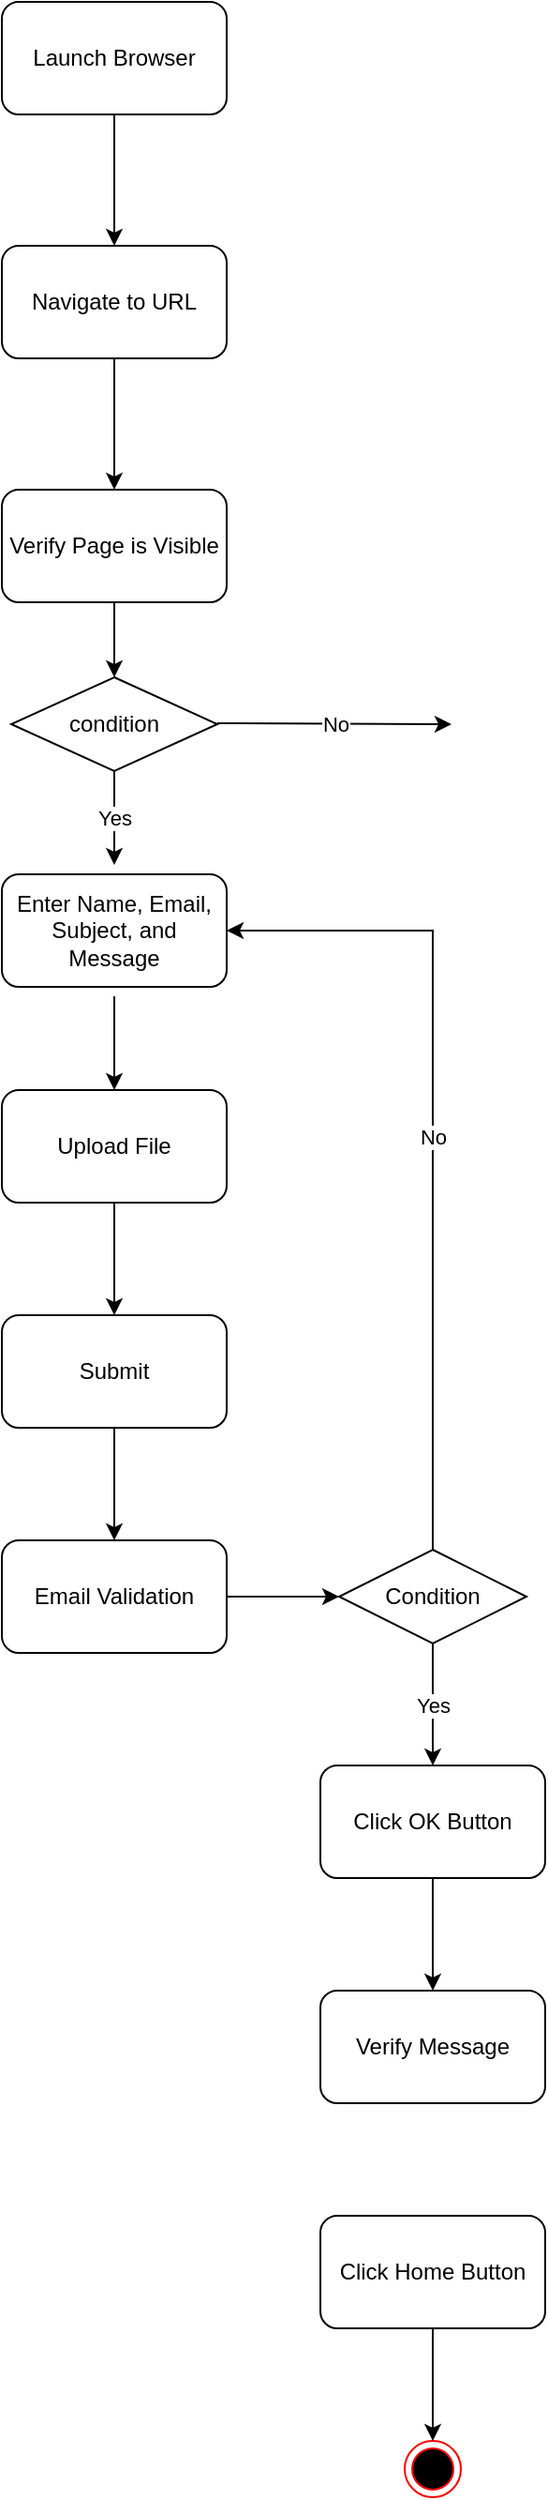 <mxfile version="21.6.9" type="github">
  <diagram name="1 oldal" id="LZxhvtPNapegGdrxMTSA">
    <mxGraphModel dx="1434" dy="782" grid="1" gridSize="10" guides="1" tooltips="1" connect="1" arrows="1" fold="1" page="1" pageScale="1" pageWidth="827" pageHeight="1169" math="0" shadow="0">
      <root>
        <mxCell id="0" />
        <mxCell id="1" parent="0" />
        <mxCell id="hE8kWuWksg769Dr_-MUe-1" value="Launch Browser" style="rounded=1;whiteSpace=wrap;html=1;" vertex="1" parent="1">
          <mxGeometry x="360" y="60" width="120" height="60" as="geometry" />
        </mxCell>
        <mxCell id="hE8kWuWksg769Dr_-MUe-2" value="Navigate to URL" style="rounded=1;whiteSpace=wrap;html=1;" vertex="1" parent="1">
          <mxGeometry x="360" y="190" width="120" height="60" as="geometry" />
        </mxCell>
        <mxCell id="hE8kWuWksg769Dr_-MUe-3" value="" style="endArrow=classic;html=1;rounded=0;exitX=0.5;exitY=1;exitDx=0;exitDy=0;entryX=0.5;entryY=0;entryDx=0;entryDy=0;" edge="1" parent="1" source="hE8kWuWksg769Dr_-MUe-1" target="hE8kWuWksg769Dr_-MUe-2">
          <mxGeometry width="50" height="50" relative="1" as="geometry">
            <mxPoint x="390" y="420" as="sourcePoint" />
            <mxPoint x="440" y="370" as="targetPoint" />
          </mxGeometry>
        </mxCell>
        <mxCell id="hE8kWuWksg769Dr_-MUe-4" value="" style="endArrow=classic;html=1;rounded=0;exitX=0.5;exitY=1;exitDx=0;exitDy=0;entryX=0.5;entryY=0;entryDx=0;entryDy=0;" edge="1" parent="1" source="hE8kWuWksg769Dr_-MUe-2" target="hE8kWuWksg769Dr_-MUe-5">
          <mxGeometry width="50" height="50" relative="1" as="geometry">
            <mxPoint x="390" y="420" as="sourcePoint" />
            <mxPoint x="430" y="320" as="targetPoint" />
          </mxGeometry>
        </mxCell>
        <mxCell id="hE8kWuWksg769Dr_-MUe-5" value="Verify Page is Visible" style="rounded=1;whiteSpace=wrap;html=1;" vertex="1" parent="1">
          <mxGeometry x="360" y="320" width="120" height="60" as="geometry" />
        </mxCell>
        <mxCell id="hE8kWuWksg769Dr_-MUe-6" value="condition" style="rhombus;whiteSpace=wrap;html=1;" vertex="1" parent="1">
          <mxGeometry x="365" y="420" width="110" height="50" as="geometry" />
        </mxCell>
        <mxCell id="hE8kWuWksg769Dr_-MUe-7" value="Enter Name, Email, Subject, and Message" style="rounded=1;whiteSpace=wrap;html=1;" vertex="1" parent="1">
          <mxGeometry x="360" y="525" width="120" height="60" as="geometry" />
        </mxCell>
        <mxCell id="hE8kWuWksg769Dr_-MUe-8" value="" style="endArrow=classic;html=1;rounded=0;" edge="1" parent="1">
          <mxGeometry relative="1" as="geometry">
            <mxPoint x="475" y="444.5" as="sourcePoint" />
            <mxPoint x="600" y="445" as="targetPoint" />
          </mxGeometry>
        </mxCell>
        <mxCell id="hE8kWuWksg769Dr_-MUe-9" value="No" style="edgeLabel;resizable=0;html=1;align=center;verticalAlign=middle;" connectable="0" vertex="1" parent="hE8kWuWksg769Dr_-MUe-8">
          <mxGeometry relative="1" as="geometry" />
        </mxCell>
        <mxCell id="hE8kWuWksg769Dr_-MUe-10" value="" style="endArrow=classic;html=1;rounded=0;exitX=0.5;exitY=1;exitDx=0;exitDy=0;" edge="1" parent="1" source="hE8kWuWksg769Dr_-MUe-6">
          <mxGeometry relative="1" as="geometry">
            <mxPoint x="360" y="400" as="sourcePoint" />
            <mxPoint x="420" y="520" as="targetPoint" />
          </mxGeometry>
        </mxCell>
        <mxCell id="hE8kWuWksg769Dr_-MUe-11" value="Yes" style="edgeLabel;resizable=0;html=1;align=center;verticalAlign=middle;" connectable="0" vertex="1" parent="hE8kWuWksg769Dr_-MUe-10">
          <mxGeometry relative="1" as="geometry" />
        </mxCell>
        <mxCell id="hE8kWuWksg769Dr_-MUe-12" value="Upload File" style="rounded=1;whiteSpace=wrap;html=1;" vertex="1" parent="1">
          <mxGeometry x="360" y="640" width="120" height="60" as="geometry" />
        </mxCell>
        <mxCell id="hE8kWuWksg769Dr_-MUe-13" value="Submit" style="rounded=1;whiteSpace=wrap;html=1;" vertex="1" parent="1">
          <mxGeometry x="360" y="760" width="120" height="60" as="geometry" />
        </mxCell>
        <mxCell id="hE8kWuWksg769Dr_-MUe-14" value="Email Validation" style="rounded=1;whiteSpace=wrap;html=1;" vertex="1" parent="1">
          <mxGeometry x="360" y="880" width="120" height="60" as="geometry" />
        </mxCell>
        <mxCell id="hE8kWuWksg769Dr_-MUe-15" value="Condition" style="rhombus;whiteSpace=wrap;html=1;" vertex="1" parent="1">
          <mxGeometry x="540" y="885" width="100" height="50" as="geometry" />
        </mxCell>
        <mxCell id="hE8kWuWksg769Dr_-MUe-16" value="" style="endArrow=classic;html=1;rounded=0;entryX=1;entryY=0.5;entryDx=0;entryDy=0;exitX=0.5;exitY=0;exitDx=0;exitDy=0;" edge="1" parent="1" source="hE8kWuWksg769Dr_-MUe-15" target="hE8kWuWksg769Dr_-MUe-7">
          <mxGeometry relative="1" as="geometry">
            <mxPoint x="590" y="870" as="sourcePoint" />
            <mxPoint x="740" y="909.5" as="targetPoint" />
            <Array as="points">
              <mxPoint x="590" y="555" />
            </Array>
          </mxGeometry>
        </mxCell>
        <mxCell id="hE8kWuWksg769Dr_-MUe-17" value="No" style="edgeLabel;resizable=0;html=1;align=center;verticalAlign=middle;" connectable="0" vertex="1" parent="hE8kWuWksg769Dr_-MUe-16">
          <mxGeometry relative="1" as="geometry" />
        </mxCell>
        <mxCell id="hE8kWuWksg769Dr_-MUe-20" value="" style="endArrow=classic;html=1;rounded=0;exitX=0.5;exitY=1;exitDx=0;exitDy=0;" edge="1" parent="1" source="hE8kWuWksg769Dr_-MUe-15">
          <mxGeometry relative="1" as="geometry">
            <mxPoint x="560" y="980" as="sourcePoint" />
            <mxPoint x="590" y="1000" as="targetPoint" />
          </mxGeometry>
        </mxCell>
        <mxCell id="hE8kWuWksg769Dr_-MUe-21" value="Yes" style="edgeLabel;resizable=0;html=1;align=center;verticalAlign=middle;" connectable="0" vertex="1" parent="hE8kWuWksg769Dr_-MUe-20">
          <mxGeometry relative="1" as="geometry" />
        </mxCell>
        <mxCell id="hE8kWuWksg769Dr_-MUe-23" value="" style="endArrow=classic;html=1;rounded=0;entryX=0.5;entryY=0;entryDx=0;entryDy=0;" edge="1" parent="1" target="hE8kWuWksg769Dr_-MUe-12">
          <mxGeometry width="50" height="50" relative="1" as="geometry">
            <mxPoint x="420" y="590" as="sourcePoint" />
            <mxPoint x="440" y="640" as="targetPoint" />
          </mxGeometry>
        </mxCell>
        <mxCell id="hE8kWuWksg769Dr_-MUe-24" value="" style="endArrow=classic;html=1;rounded=0;entryX=0.5;entryY=0;entryDx=0;entryDy=0;exitX=0.5;exitY=1;exitDx=0;exitDy=0;" edge="1" parent="1" source="hE8kWuWksg769Dr_-MUe-12" target="hE8kWuWksg769Dr_-MUe-13">
          <mxGeometry width="50" height="50" relative="1" as="geometry">
            <mxPoint x="390" y="690" as="sourcePoint" />
            <mxPoint x="440" y="640" as="targetPoint" />
          </mxGeometry>
        </mxCell>
        <mxCell id="hE8kWuWksg769Dr_-MUe-25" value="" style="endArrow=classic;html=1;rounded=0;entryX=0.5;entryY=0;entryDx=0;entryDy=0;exitX=0.5;exitY=1;exitDx=0;exitDy=0;" edge="1" parent="1" source="hE8kWuWksg769Dr_-MUe-13" target="hE8kWuWksg769Dr_-MUe-14">
          <mxGeometry width="50" height="50" relative="1" as="geometry">
            <mxPoint x="390" y="810" as="sourcePoint" />
            <mxPoint x="440" y="760" as="targetPoint" />
          </mxGeometry>
        </mxCell>
        <mxCell id="hE8kWuWksg769Dr_-MUe-26" value="" style="endArrow=classic;html=1;rounded=0;entryX=0;entryY=0.5;entryDx=0;entryDy=0;exitX=1;exitY=0.5;exitDx=0;exitDy=0;" edge="1" parent="1" source="hE8kWuWksg769Dr_-MUe-14" target="hE8kWuWksg769Dr_-MUe-15">
          <mxGeometry width="50" height="50" relative="1" as="geometry">
            <mxPoint x="390" y="810" as="sourcePoint" />
            <mxPoint x="440" y="760" as="targetPoint" />
          </mxGeometry>
        </mxCell>
        <mxCell id="hE8kWuWksg769Dr_-MUe-27" value="" style="endArrow=classic;html=1;rounded=0;entryX=0.5;entryY=0;entryDx=0;entryDy=0;exitX=0.5;exitY=1;exitDx=0;exitDy=0;" edge="1" parent="1" source="hE8kWuWksg769Dr_-MUe-5" target="hE8kWuWksg769Dr_-MUe-6">
          <mxGeometry width="50" height="50" relative="1" as="geometry">
            <mxPoint x="390" y="570" as="sourcePoint" />
            <mxPoint x="440" y="520" as="targetPoint" />
          </mxGeometry>
        </mxCell>
        <mxCell id="hE8kWuWksg769Dr_-MUe-28" value="Click OK Button" style="rounded=1;whiteSpace=wrap;html=1;" vertex="1" parent="1">
          <mxGeometry x="530" y="1000" width="120" height="60" as="geometry" />
        </mxCell>
        <mxCell id="hE8kWuWksg769Dr_-MUe-29" value="Verify Message" style="rounded=1;whiteSpace=wrap;html=1;" vertex="1" parent="1">
          <mxGeometry x="530" y="1120" width="120" height="60" as="geometry" />
        </mxCell>
        <mxCell id="hE8kWuWksg769Dr_-MUe-30" value="Click Home Button" style="rounded=1;whiteSpace=wrap;html=1;" vertex="1" parent="1">
          <mxGeometry x="530" y="1240" width="120" height="60" as="geometry" />
        </mxCell>
        <mxCell id="hE8kWuWksg769Dr_-MUe-31" value="" style="ellipse;html=1;shape=endState;fillColor=#000000;strokeColor=#ff0000;" vertex="1" parent="1">
          <mxGeometry x="575" y="1360" width="30" height="30" as="geometry" />
        </mxCell>
        <mxCell id="hE8kWuWksg769Dr_-MUe-32" value="" style="endArrow=classic;html=1;rounded=0;entryX=0.5;entryY=0;entryDx=0;entryDy=0;exitX=0.5;exitY=1;exitDx=0;exitDy=0;" edge="1" parent="1" source="hE8kWuWksg769Dr_-MUe-28" target="hE8kWuWksg769Dr_-MUe-29">
          <mxGeometry width="50" height="50" relative="1" as="geometry">
            <mxPoint x="390" y="1140" as="sourcePoint" />
            <mxPoint x="440" y="1090" as="targetPoint" />
          </mxGeometry>
        </mxCell>
        <mxCell id="hE8kWuWksg769Dr_-MUe-33" value="" style="endArrow=classic;html=1;rounded=0;entryX=0.5;entryY=0;entryDx=0;entryDy=0;exitX=0.5;exitY=1;exitDx=0;exitDy=0;" edge="1" parent="1" source="hE8kWuWksg769Dr_-MUe-30" target="hE8kWuWksg769Dr_-MUe-31">
          <mxGeometry width="50" height="50" relative="1" as="geometry">
            <mxPoint x="390" y="1140" as="sourcePoint" />
            <mxPoint x="440" y="1090" as="targetPoint" />
          </mxGeometry>
        </mxCell>
      </root>
    </mxGraphModel>
  </diagram>
</mxfile>
